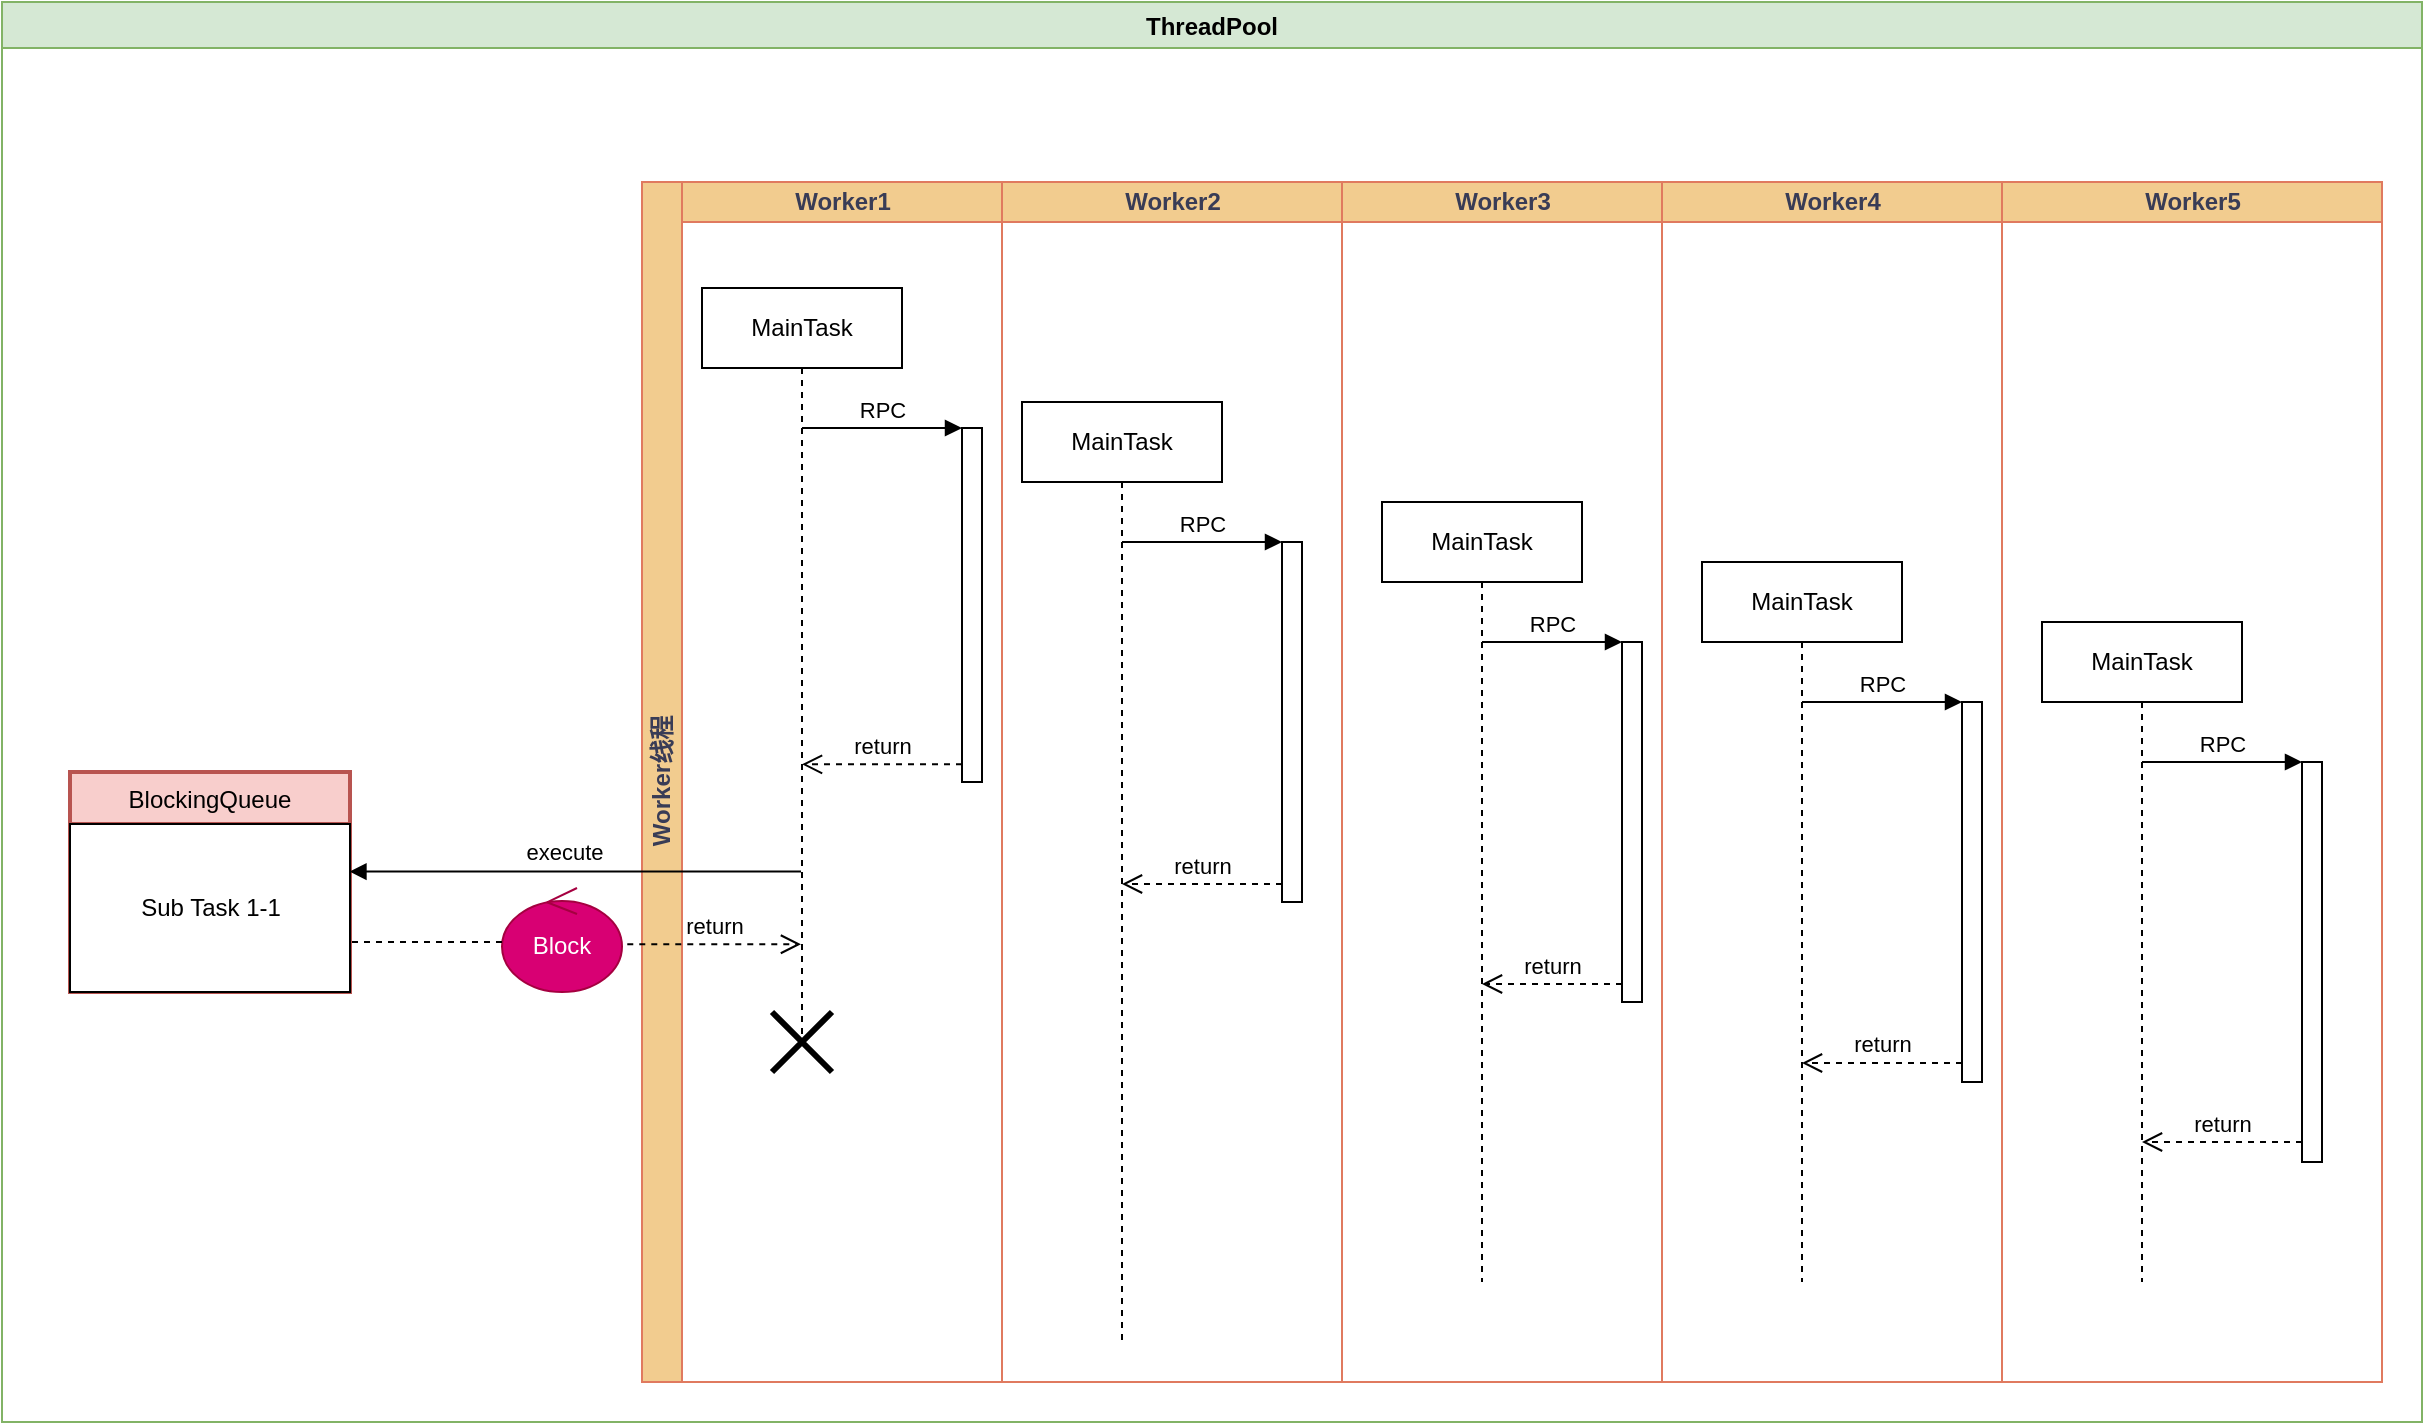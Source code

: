 <mxfile>
    <diagram id="W7tAmrx9NHiC01oE8EGD" name="Page-1">
        <mxGraphModel dx="1982" dy="946" grid="1" gridSize="10" guides="1" tooltips="1" connect="1" arrows="1" fold="1" page="1" pageScale="1" pageWidth="827" pageHeight="1169" math="0" shadow="0">
            <root>
                <mxCell id="0"/>
                <mxCell id="1" parent="0"/>
                <mxCell id="6" value="Worker线程" style="swimlane;html=1;childLayout=stackLayout;resizeParent=1;resizeParentMax=0;startSize=20;horizontal=0;horizontalStack=1;rounded=0;shadow=0;glass=0;sketch=0;strokeColor=#E07A5F;fillColor=#F2CC8F;fontColor=#393C56;" parent="1" vertex="1">
                    <mxGeometry x="560" y="410" width="870" height="600" as="geometry"/>
                </mxCell>
                <mxCell id="7" value="Worker1" style="swimlane;html=1;startSize=20;fillColor=#F2CC8F;strokeColor=#E07A5F;fontColor=#393C56;" parent="6" vertex="1">
                    <mxGeometry x="20" width="160" height="600" as="geometry"/>
                </mxCell>
                <mxCell id="2" value="MainTask" style="shape=umlLifeline;perimeter=lifelinePerimeter;whiteSpace=wrap;html=1;container=1;collapsible=0;recursiveResize=0;outlineConnect=0;" parent="7" vertex="1">
                    <mxGeometry x="10" y="53" width="100" height="377" as="geometry"/>
                </mxCell>
                <mxCell id="69" value="" style="shape=umlDestroy;whiteSpace=wrap;html=1;strokeWidth=3;" parent="2" vertex="1">
                    <mxGeometry x="35" y="362" width="30" height="30" as="geometry"/>
                </mxCell>
                <mxCell id="3" value="" style="html=1;points=[];perimeter=orthogonalPerimeter;" parent="7" vertex="1">
                    <mxGeometry x="140" y="123" width="10" height="177" as="geometry"/>
                </mxCell>
                <mxCell id="4" value="RPC" style="html=1;verticalAlign=bottom;endArrow=block;entryX=0;entryY=0;" parent="7" source="2" target="3" edge="1">
                    <mxGeometry relative="1" as="geometry">
                        <mxPoint x="70" y="123" as="sourcePoint"/>
                    </mxGeometry>
                </mxCell>
                <mxCell id="5" value="return" style="html=1;verticalAlign=bottom;endArrow=open;dashed=1;endSize=8;exitX=0;exitY=0.95;" parent="7" source="3" target="2" edge="1">
                    <mxGeometry relative="1" as="geometry">
                        <mxPoint x="70" y="199" as="targetPoint"/>
                    </mxGeometry>
                </mxCell>
                <mxCell id="9" value="Worker2" style="swimlane;html=1;startSize=20;fillColor=#F2CC8F;strokeColor=#E07A5F;fontColor=#393C56;" parent="6" vertex="1">
                    <mxGeometry x="180" width="170" height="600" as="geometry"/>
                </mxCell>
                <mxCell id="23" value="MainTask" style="shape=umlLifeline;perimeter=lifelinePerimeter;whiteSpace=wrap;html=1;container=1;collapsible=0;recursiveResize=0;outlineConnect=0;" parent="9" vertex="1">
                    <mxGeometry x="10" y="110" width="100" height="470" as="geometry"/>
                </mxCell>
                <mxCell id="24" value="" style="html=1;points=[];perimeter=orthogonalPerimeter;" parent="9" vertex="1">
                    <mxGeometry x="140" y="180" width="10" height="180" as="geometry"/>
                </mxCell>
                <mxCell id="25" value="RPC" style="html=1;verticalAlign=bottom;endArrow=block;entryX=0;entryY=0;" parent="9" source="23" target="24" edge="1">
                    <mxGeometry relative="1" as="geometry">
                        <mxPoint x="-510" y="-230" as="sourcePoint"/>
                    </mxGeometry>
                </mxCell>
                <mxCell id="26" value="return" style="html=1;verticalAlign=bottom;endArrow=open;dashed=1;endSize=8;exitX=0;exitY=0.95;" parent="9" source="24" target="23" edge="1">
                    <mxGeometry relative="1" as="geometry">
                        <mxPoint x="-510" y="-154" as="targetPoint"/>
                    </mxGeometry>
                </mxCell>
                <mxCell id="11" value="Worker3" style="swimlane;html=1;startSize=20;fillColor=#F2CC8F;strokeColor=#E07A5F;fontColor=#393C56;" parent="6" vertex="1">
                    <mxGeometry x="350" width="160" height="600" as="geometry"/>
                </mxCell>
                <mxCell id="27" value="MainTask" style="shape=umlLifeline;perimeter=lifelinePerimeter;whiteSpace=wrap;html=1;container=1;collapsible=0;recursiveResize=0;outlineConnect=0;" parent="11" vertex="1">
                    <mxGeometry x="20" y="160" width="100" height="390" as="geometry"/>
                </mxCell>
                <mxCell id="28" value="" style="html=1;points=[];perimeter=orthogonalPerimeter;" parent="11" vertex="1">
                    <mxGeometry x="140" y="230" width="10" height="180" as="geometry"/>
                </mxCell>
                <mxCell id="29" value="RPC" style="html=1;verticalAlign=bottom;endArrow=block;entryX=0;entryY=0;" parent="11" source="27" target="28" edge="1">
                    <mxGeometry relative="1" as="geometry">
                        <mxPoint x="-500" y="-180" as="sourcePoint"/>
                    </mxGeometry>
                </mxCell>
                <mxCell id="30" value="return" style="html=1;verticalAlign=bottom;endArrow=open;dashed=1;endSize=8;exitX=0;exitY=0.95;" parent="11" source="28" target="27" edge="1">
                    <mxGeometry relative="1" as="geometry">
                        <mxPoint x="-500" y="-104" as="targetPoint"/>
                    </mxGeometry>
                </mxCell>
                <mxCell id="13" value="Worker4" style="swimlane;html=1;startSize=20;fillColor=#F2CC8F;strokeColor=#E07A5F;fontColor=#393C56;" parent="6" vertex="1">
                    <mxGeometry x="510" width="170" height="600" as="geometry"/>
                </mxCell>
                <mxCell id="31" value="MainTask" style="shape=umlLifeline;perimeter=lifelinePerimeter;whiteSpace=wrap;html=1;container=1;collapsible=0;recursiveResize=0;outlineConnect=0;" parent="13" vertex="1">
                    <mxGeometry x="20" y="190" width="100" height="360" as="geometry"/>
                </mxCell>
                <mxCell id="32" value="" style="html=1;points=[];perimeter=orthogonalPerimeter;" parent="13" vertex="1">
                    <mxGeometry x="150" y="260" width="10" height="190" as="geometry"/>
                </mxCell>
                <mxCell id="33" value="RPC" style="html=1;verticalAlign=bottom;endArrow=block;entryX=0;entryY=0;" parent="13" source="31" target="32" edge="1">
                    <mxGeometry relative="1" as="geometry">
                        <mxPoint x="-500" y="-150" as="sourcePoint"/>
                    </mxGeometry>
                </mxCell>
                <mxCell id="34" value="return" style="html=1;verticalAlign=bottom;endArrow=open;dashed=1;endSize=8;exitX=0;exitY=0.95;" parent="13" source="32" target="31" edge="1">
                    <mxGeometry relative="1" as="geometry">
                        <mxPoint x="-500" y="-74" as="targetPoint"/>
                    </mxGeometry>
                </mxCell>
                <mxCell id="15" value="Worker5" style="swimlane;html=1;startSize=20;fillColor=#F2CC8F;strokeColor=#E07A5F;fontColor=#393C56;" parent="6" vertex="1">
                    <mxGeometry x="680" width="190" height="600" as="geometry"/>
                </mxCell>
                <mxCell id="35" value="MainTask" style="shape=umlLifeline;perimeter=lifelinePerimeter;whiteSpace=wrap;html=1;container=1;collapsible=0;recursiveResize=0;outlineConnect=0;" parent="15" vertex="1">
                    <mxGeometry x="20" y="220" width="100" height="330" as="geometry"/>
                </mxCell>
                <mxCell id="36" value="" style="html=1;points=[];perimeter=orthogonalPerimeter;" parent="15" vertex="1">
                    <mxGeometry x="150" y="290" width="10" height="200" as="geometry"/>
                </mxCell>
                <mxCell id="37" value="RPC" style="html=1;verticalAlign=bottom;endArrow=block;entryX=0;entryY=0;" parent="15" source="35" target="36" edge="1">
                    <mxGeometry relative="1" as="geometry">
                        <mxPoint x="-500" y="-120" as="sourcePoint"/>
                    </mxGeometry>
                </mxCell>
                <mxCell id="38" value="return" style="html=1;verticalAlign=bottom;endArrow=open;dashed=1;endSize=8;exitX=0;exitY=0.95;" parent="15" source="36" target="35" edge="1">
                    <mxGeometry relative="1" as="geometry">
                        <mxPoint x="-500" y="-44" as="targetPoint"/>
                    </mxGeometry>
                </mxCell>
                <mxCell id="17" value="BlockingQueue" style="swimlane;fontStyle=0;childLayout=stackLayout;horizontal=1;startSize=26;fillColor=#f8cecc;horizontalStack=0;resizeParent=1;resizeParentMax=0;resizeLast=0;collapsible=1;marginBottom=0;rounded=0;sketch=0;strokeColor=#b85450;strokeWidth=2;" parent="1" vertex="1">
                    <mxGeometry x="274" y="705" width="140" height="110" as="geometry"/>
                </mxCell>
                <mxCell id="52" value="Sub Task 1-1" style="html=1;points=[];perimeter=orthogonalPerimeter;" parent="17" vertex="1">
                    <mxGeometry y="26" width="140" height="84" as="geometry"/>
                </mxCell>
                <mxCell id="53" value="" style="html=1;verticalAlign=bottom;endArrow=block;entryX=0.998;entryY=0.283;entryDx=0;entryDy=0;entryPerimeter=0;" parent="1" target="52" edge="1">
                    <mxGeometry x="0.059" y="-20" relative="1" as="geometry">
                        <mxPoint x="639.5" y="754.772" as="sourcePoint"/>
                        <mxPoint as="offset"/>
                    </mxGeometry>
                </mxCell>
                <mxCell id="70" value="execute" style="edgeLabel;html=1;align=center;verticalAlign=middle;resizable=0;points=[];" parent="53" vertex="1" connectable="0">
                    <mxGeometry x="0.24" relative="1" as="geometry">
                        <mxPoint x="21" y="-10" as="offset"/>
                    </mxGeometry>
                </mxCell>
                <mxCell id="54" value="return" style="html=1;verticalAlign=bottom;endArrow=open;dashed=1;endSize=8;exitX=1.044;exitY=0.541;startArrow=none;exitDx=0;exitDy=0;exitPerimeter=0;" parent="1" source="55" edge="1">
                    <mxGeometry relative="1" as="geometry">
                        <mxPoint x="639.5" y="791.132" as="targetPoint"/>
                    </mxGeometry>
                </mxCell>
                <mxCell id="55" value="Block" style="ellipse;shape=umlControl;whiteSpace=wrap;html=1;fillColor=#d80073;strokeColor=#A50040;fontColor=#ffffff;" parent="1" vertex="1">
                    <mxGeometry x="490" y="763" width="60" height="52" as="geometry"/>
                </mxCell>
                <mxCell id="56" value="" style="html=1;verticalAlign=bottom;endArrow=none;dashed=1;endSize=8;entryX=0.006;entryY=0.519;entryDx=0;entryDy=0;entryPerimeter=0;" parent="1" target="55" edge="1">
                    <mxGeometry relative="1" as="geometry">
                        <mxPoint x="639.5" y="788" as="targetPoint"/>
                        <mxPoint x="415" y="790" as="sourcePoint"/>
                    </mxGeometry>
                </mxCell>
                <mxCell id="71" value="ThreadPool" style="swimlane;fillColor=#d5e8d4;strokeColor=#82b366;" parent="1" vertex="1">
                    <mxGeometry x="240" y="320" width="1210" height="710" as="geometry"/>
                </mxCell>
            </root>
        </mxGraphModel>
    </diagram>
</mxfile>